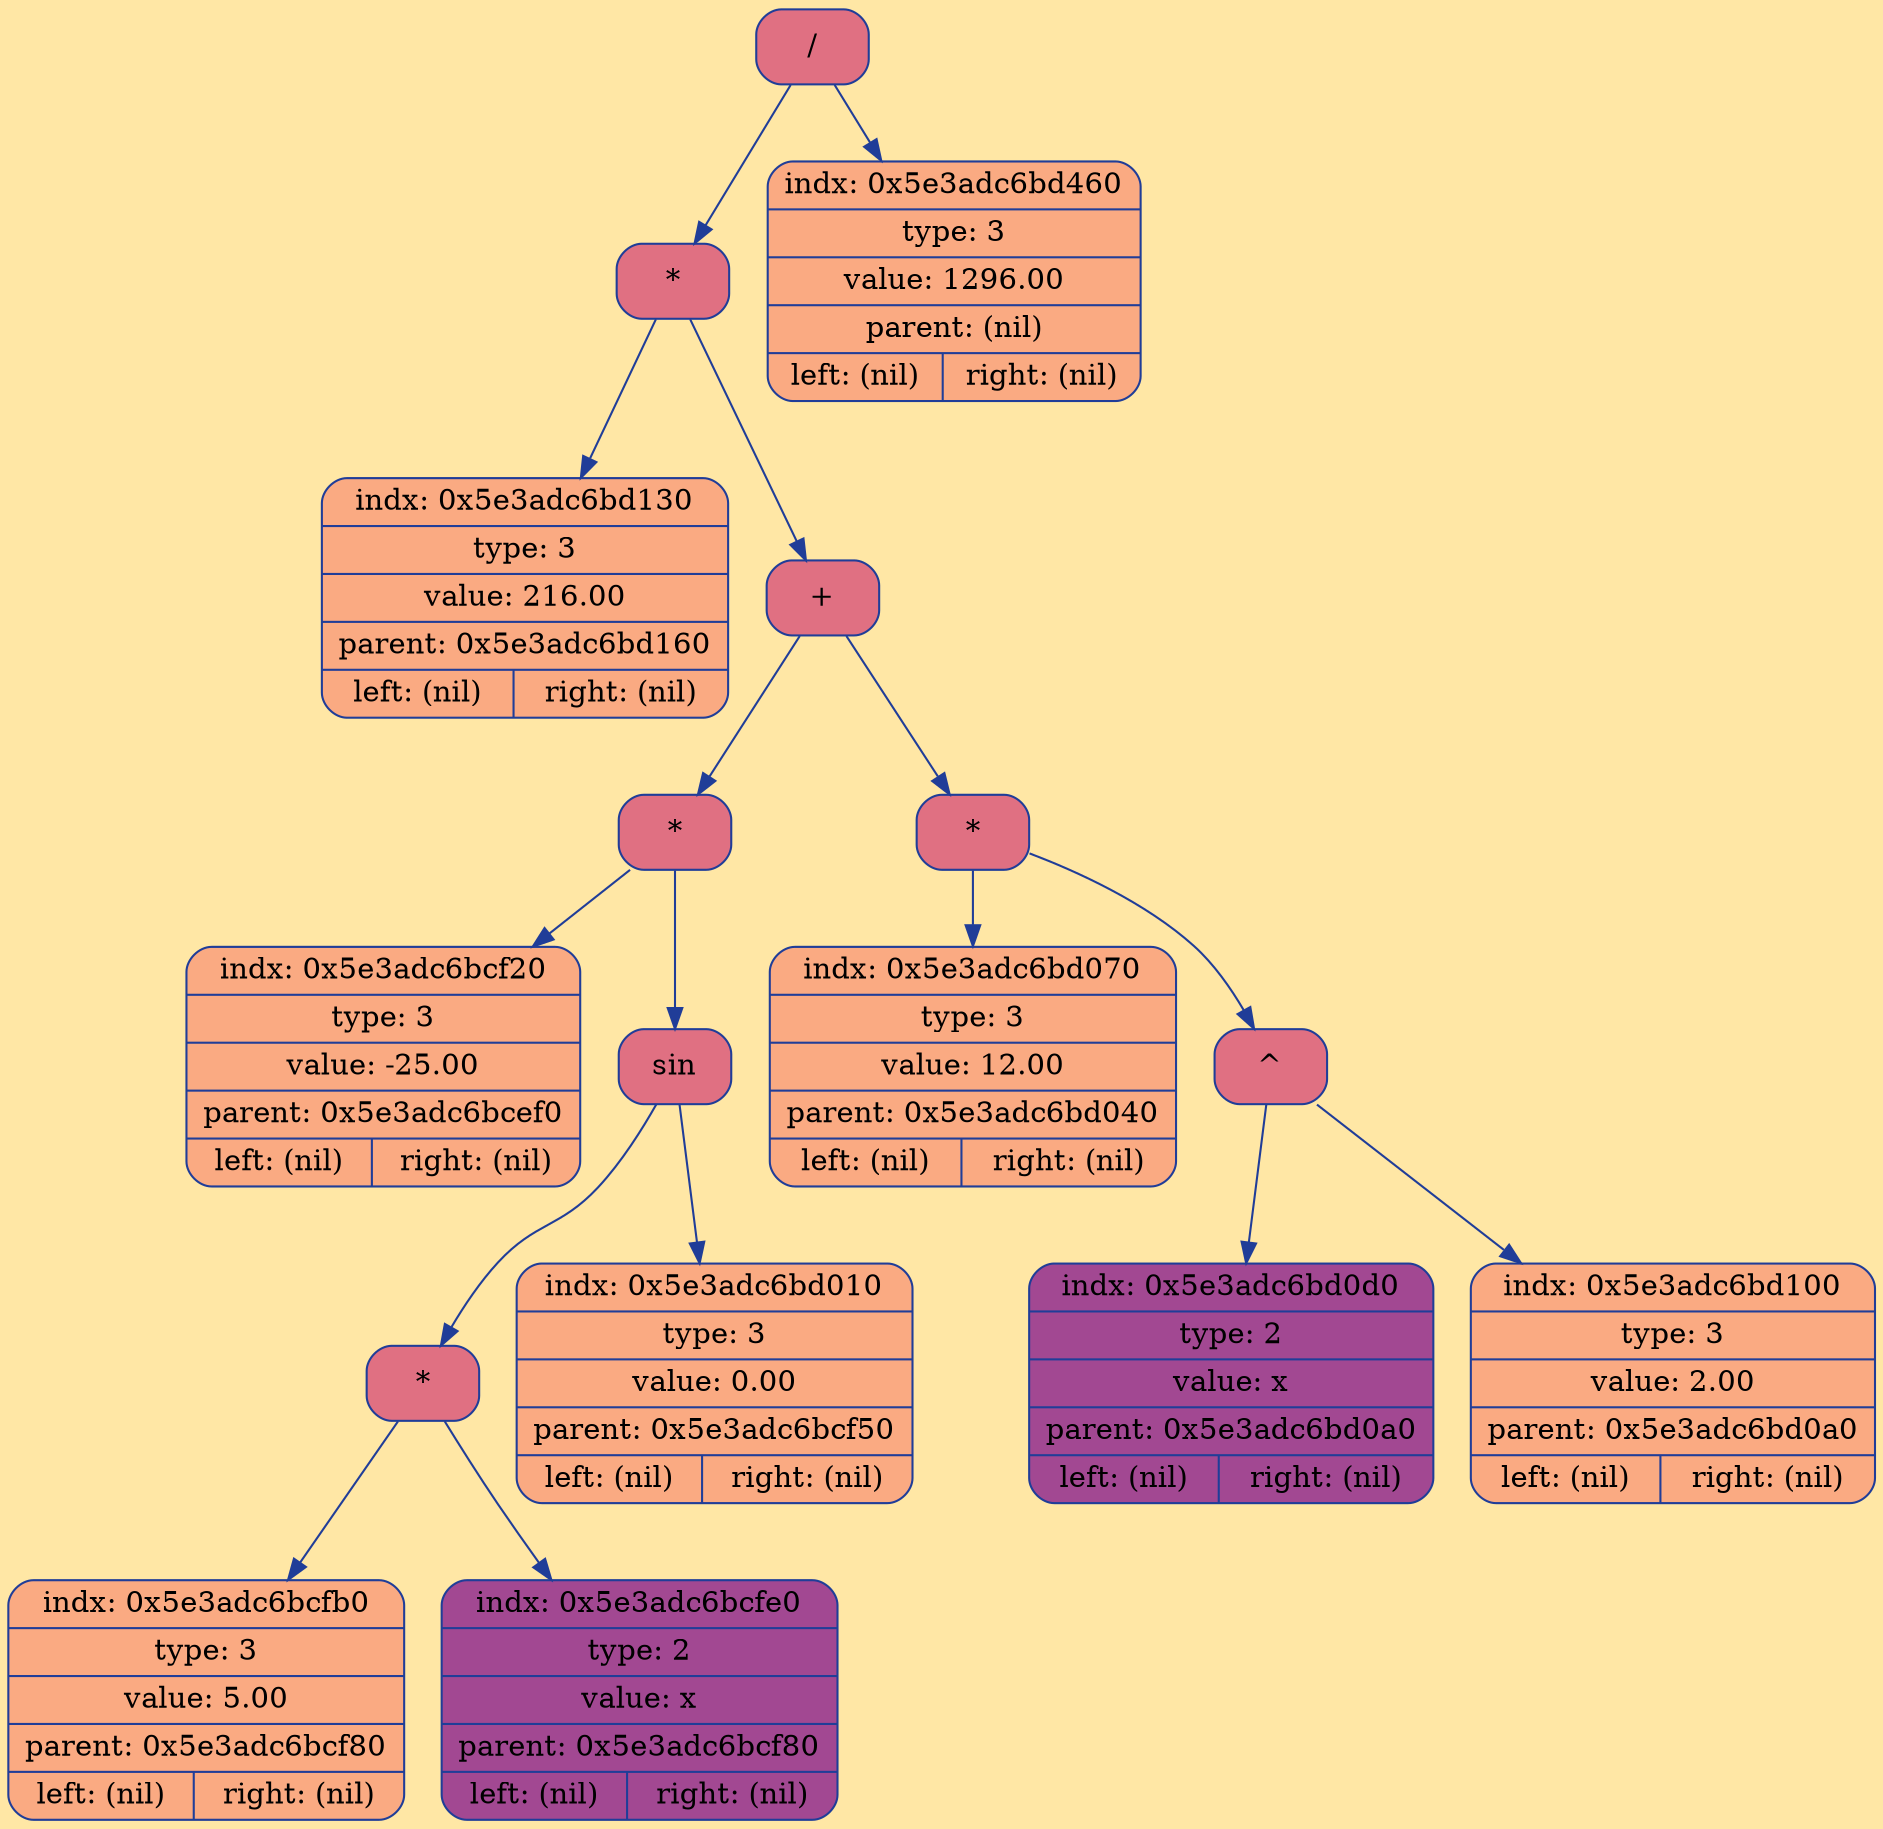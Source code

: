 digraph Tree {
	rankdir = TB;
	node [shape = record];
	edge [color = "#203D98"];
	bgcolor = "#FFE7A5";
	node0x5e3adc6bc8f0 [color = "#203D98", shape = Mrecord, style = filled, fillcolor = "#E07082", label = "{/}"];
		node0x5e3adc6bc8f0 -> node0x5e3adc6bd160
	node0x5e3adc6bd160 [color = "#203D98", shape = Mrecord, style = filled, fillcolor = "#E07082", label = "{*}"];
		node0x5e3adc6bd160 -> node0x5e3adc6bd130
	node0x5e3adc6bd130 [color = "#203D98", shape = Mrecord, style = filled, fillcolor = "#FAAA82", label = "{indx: 0x5e3adc6bd130 | type: 3 | value: 216.00 | parent: 0x5e3adc6bd160 | { left: (nil) | right: (nil)}}"];
		node0x5e3adc6bd160 -> node0x5e3adc6bcec0
	node0x5e3adc6bcec0 [color = "#203D98", shape = Mrecord, style = filled, fillcolor = "#E07082", label = "{+}"];
		node0x5e3adc6bcec0 -> node0x5e3adc6bcef0
	node0x5e3adc6bcef0 [color = "#203D98", shape = Mrecord, style = filled, fillcolor = "#E07082", label = "{*}"];
		node0x5e3adc6bcef0 -> node0x5e3adc6bcf20
	node0x5e3adc6bcf20 [color = "#203D98", shape = Mrecord, style = filled, fillcolor = "#FAAA82", label = "{indx: 0x5e3adc6bcf20 | type: 3 | value: -25.00 | parent: 0x5e3adc6bcef0 | { left: (nil) | right: (nil)}}"];
		node0x5e3adc6bcef0 -> node0x5e3adc6bcf50
	node0x5e3adc6bcf50 [color = "#203D98", shape = Mrecord, style = filled, fillcolor = "#E07082", label = "{sin}"];
		node0x5e3adc6bcf50 -> node0x5e3adc6bcf80
	node0x5e3adc6bcf80 [color = "#203D98", shape = Mrecord, style = filled, fillcolor = "#E07082", label = "{*}"];
		node0x5e3adc6bcf80 -> node0x5e3adc6bcfb0
	node0x5e3adc6bcfb0 [color = "#203D98", shape = Mrecord, style = filled, fillcolor = "#FAAA82", label = "{indx: 0x5e3adc6bcfb0 | type: 3 | value: 5.00 | parent: 0x5e3adc6bcf80 | { left: (nil) | right: (nil)}}"];
		node0x5e3adc6bcf80 -> node0x5e3adc6bcfe0
	node0x5e3adc6bcfe0 [color = "#203D98", shape = Mrecord, style = filled, fillcolor = "#A24892", label = "{indx: 0x5e3adc6bcfe0 | type: 2 | value: x | parent: 0x5e3adc6bcf80 | { left: (nil) | right: (nil)}}"];
		node0x5e3adc6bcf50 -> node0x5e3adc6bd010
	node0x5e3adc6bd010 [color = "#203D98", shape = Mrecord, style = filled, fillcolor = "#FAAA82", label = "{indx: 0x5e3adc6bd010 | type: 3 | value: 0.00 | parent: 0x5e3adc6bcf50 | { left: (nil) | right: (nil)}}"];
		node0x5e3adc6bcec0 -> node0x5e3adc6bd040
	node0x5e3adc6bd040 [color = "#203D98", shape = Mrecord, style = filled, fillcolor = "#E07082", label = "{*}"];
		node0x5e3adc6bd040 -> node0x5e3adc6bd070
	node0x5e3adc6bd070 [color = "#203D98", shape = Mrecord, style = filled, fillcolor = "#FAAA82", label = "{indx: 0x5e3adc6bd070 | type: 3 | value: 12.00 | parent: 0x5e3adc6bd040 | { left: (nil) | right: (nil)}}"];
		node0x5e3adc6bd040 -> node0x5e3adc6bd0a0
	node0x5e3adc6bd0a0 [color = "#203D98", shape = Mrecord, style = filled, fillcolor = "#E07082", label = "{^}"];
		node0x5e3adc6bd0a0 -> node0x5e3adc6bd0d0
	node0x5e3adc6bd0d0 [color = "#203D98", shape = Mrecord, style = filled, fillcolor = "#A24892", label = "{indx: 0x5e3adc6bd0d0 | type: 2 | value: x | parent: 0x5e3adc6bd0a0 | { left: (nil) | right: (nil)}}"];
		node0x5e3adc6bd0a0 -> node0x5e3adc6bd100
	node0x5e3adc6bd100 [color = "#203D98", shape = Mrecord, style = filled, fillcolor = "#FAAA82", label = "{indx: 0x5e3adc6bd100 | type: 3 | value: 2.00 | parent: 0x5e3adc6bd0a0 | { left: (nil) | right: (nil)}}"];
		node0x5e3adc6bc8f0 -> node0x5e3adc6bd460
	node0x5e3adc6bd460 [color = "#203D98", shape = Mrecord, style = filled, fillcolor = "#FAAA82", label = "{indx: 0x5e3adc6bd460 | type: 3 | value: 1296.00 | parent: (nil) | { left: (nil) | right: (nil)}}"];
}
